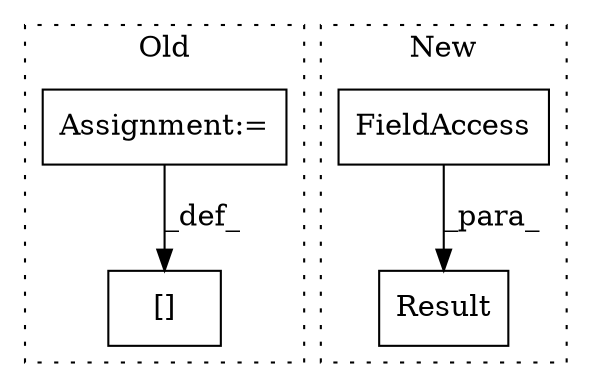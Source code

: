 digraph G {
subgraph cluster0 {
1 [label="[]" a="2" s="7034,7050" l="7,1" shape="box"];
4 [label="Assignment:=" a="7" s="7051" l="1" shape="box"];
label = "Old";
style="dotted";
}
subgraph cluster1 {
2 [label="Result" a="32" s="7039,7153" l="7,1" shape="box"];
3 [label="FieldAccess" a="22" s="7054" l="12" shape="box"];
label = "New";
style="dotted";
}
3 -> 2 [label="_para_"];
4 -> 1 [label="_def_"];
}